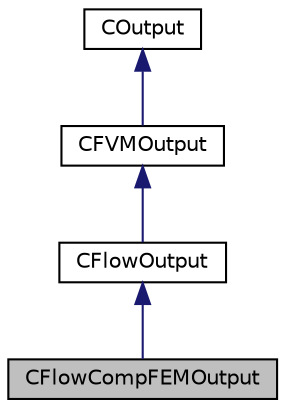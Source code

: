 digraph "CFlowCompFEMOutput"
{
 // LATEX_PDF_SIZE
  edge [fontname="Helvetica",fontsize="10",labelfontname="Helvetica",labelfontsize="10"];
  node [fontname="Helvetica",fontsize="10",shape=record];
  Node1 [label="CFlowCompFEMOutput",height=0.2,width=0.4,color="black", fillcolor="grey75", style="filled", fontcolor="black",tooltip="Output class for the compressible FEM flow output."];
  Node2 -> Node1 [dir="back",color="midnightblue",fontsize="10",style="solid",fontname="Helvetica"];
  Node2 [label="CFlowOutput",height=0.2,width=0.4,color="black", fillcolor="white", style="filled",URL="$classCFlowOutput.html",tooltip=" "];
  Node3 -> Node2 [dir="back",color="midnightblue",fontsize="10",style="solid",fontname="Helvetica"];
  Node3 [label="CFVMOutput",height=0.2,width=0.4,color="black", fillcolor="white", style="filled",URL="$classCFVMOutput.html",tooltip=" "];
  Node4 -> Node3 [dir="back",color="midnightblue",fontsize="10",style="solid",fontname="Helvetica"];
  Node4 [label="COutput",height=0.2,width=0.4,color="black", fillcolor="white", style="filled",URL="$classCOutput.html",tooltip="Class for writing the convergence history and to write solution data to file."];
}
